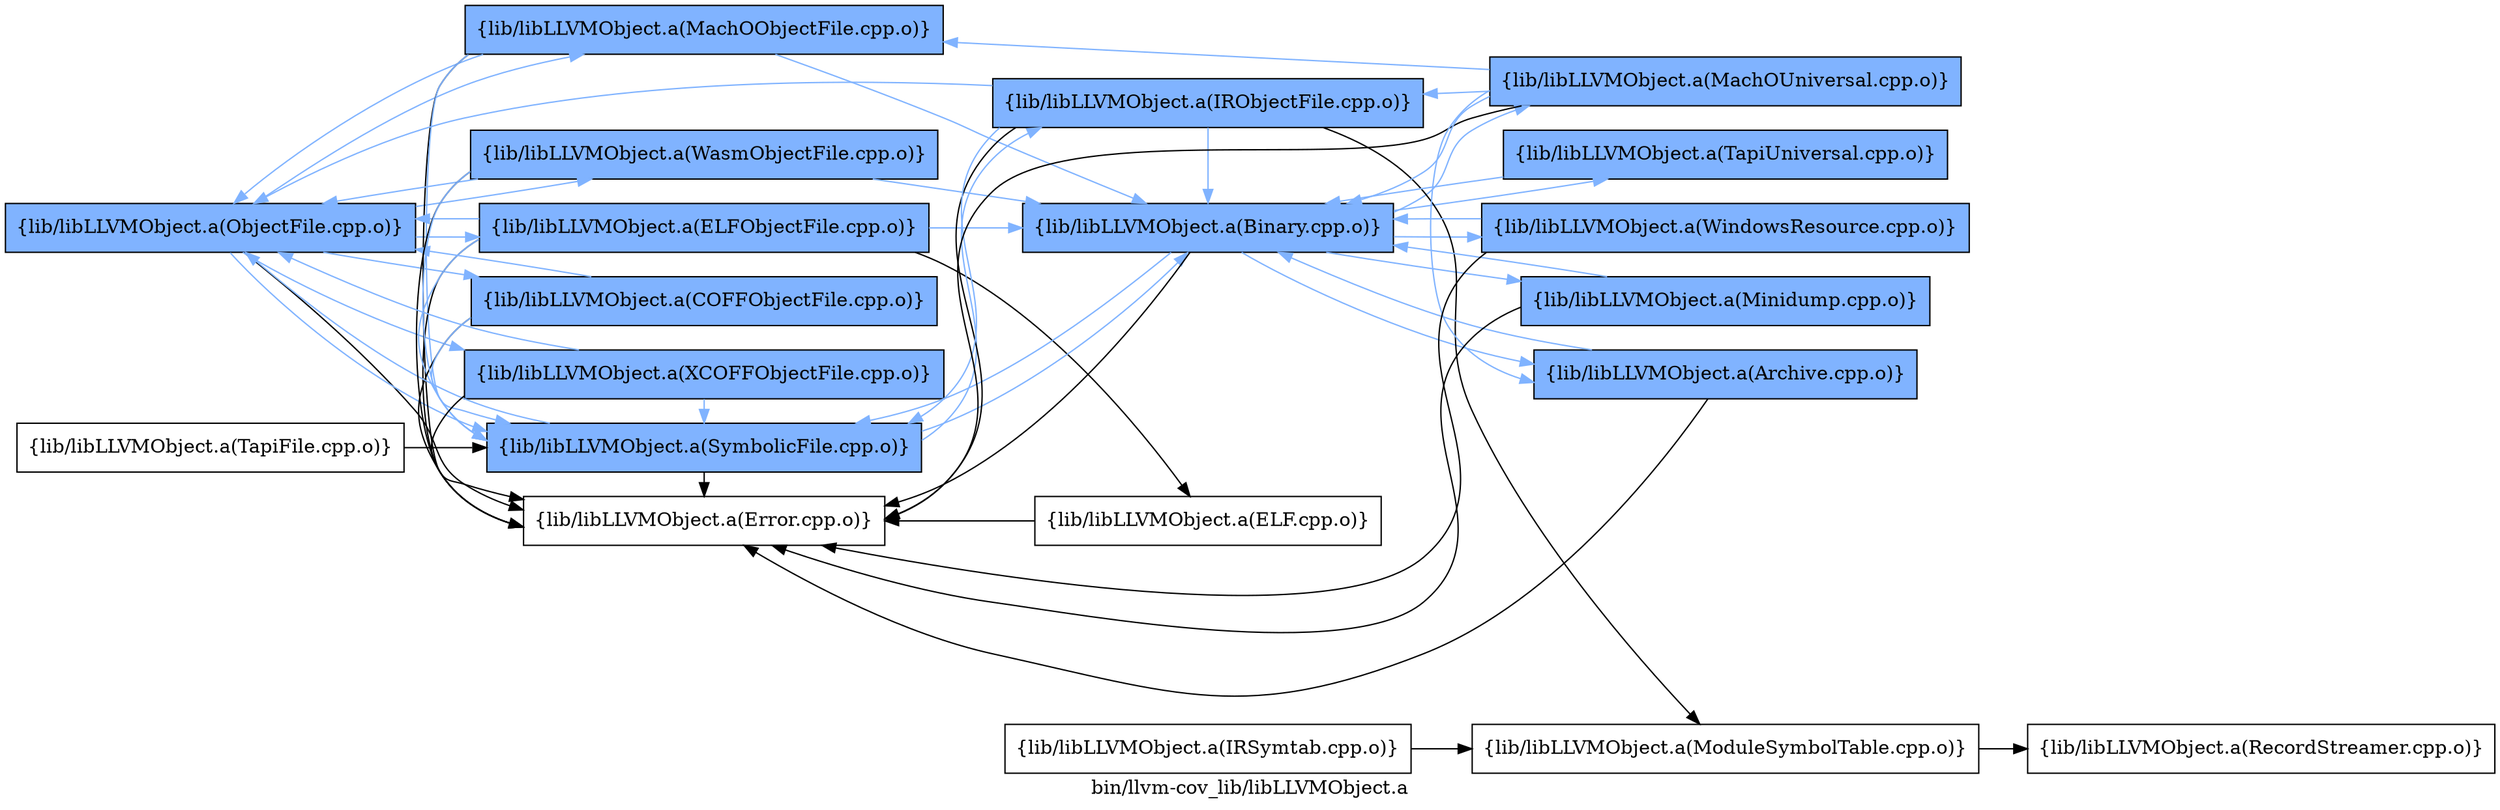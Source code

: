 digraph "bin/llvm-cov_lib/libLLVMObject.a" {
	label="bin/llvm-cov_lib/libLLVMObject.a";
	rankdir=LR;
	{ rank=same; Node0x562247c72a58;  }
	{ rank=same; Node0x562247c72288; Node0x562247c71b58; Node0x562247c732c8; Node0x562247c72378; Node0x562247c76568; Node0x562247c7a398; Node0x562247c78a98;  }
	{ rank=same; Node0x562247c78138; Node0x562247c739a8; Node0x562247c71e28;  }
	{ rank=same; Node0x562247c78958; Node0x562247c71bf8; Node0x562247c73a48; Node0x562247c758e8; Node0x562247c79678; Node0x562247c72aa8;  }
	{ rank=same; Node0x562247c72a58;  }
	{ rank=same; Node0x562247c72288; Node0x562247c71b58; Node0x562247c732c8; Node0x562247c72378; Node0x562247c76568; Node0x562247c7a398; Node0x562247c78a98;  }
	{ rank=same; Node0x562247c78138; Node0x562247c739a8; Node0x562247c71e28;  }
	{ rank=same; Node0x562247c78958; Node0x562247c71bf8; Node0x562247c73a48; Node0x562247c758e8; Node0x562247c79678; Node0x562247c72aa8;  }

	Node0x562247c72a58 [shape=record,shape=box,group=1,style=filled,fillcolor="0.600000 0.5 1",label="{lib/libLLVMObject.a(ObjectFile.cpp.o)}"];
	Node0x562247c72a58 -> Node0x562247c72288;
	Node0x562247c72a58 -> Node0x562247c71b58[color="0.600000 0.5 1"];
	Node0x562247c72a58 -> Node0x562247c732c8[color="0.600000 0.5 1"];
	Node0x562247c72a58 -> Node0x562247c72378[color="0.600000 0.5 1"];
	Node0x562247c72a58 -> Node0x562247c76568[color="0.600000 0.5 1"];
	Node0x562247c72a58 -> Node0x562247c7a398[color="0.600000 0.5 1"];
	Node0x562247c72a58 -> Node0x562247c78a98[color="0.600000 0.5 1"];
	Node0x562247c72288 [shape=record,shape=box,group=0,label="{lib/libLLVMObject.a(Error.cpp.o)}"];
	Node0x562247c71b58 [shape=record,shape=box,group=1,style=filled,fillcolor="0.600000 0.5 1",label="{lib/libLLVMObject.a(MachOObjectFile.cpp.o)}"];
	Node0x562247c71b58 -> Node0x562247c72a58[color="0.600000 0.5 1"];
	Node0x562247c71b58 -> Node0x562247c72288;
	Node0x562247c71b58 -> Node0x562247c78138[color="0.600000 0.5 1"];
	Node0x562247c71b58 -> Node0x562247c76568[color="0.600000 0.5 1"];
	Node0x562247c732c8 [shape=record,shape=box,group=1,style=filled,fillcolor="0.600000 0.5 1",label="{lib/libLLVMObject.a(ELFObjectFile.cpp.o)}"];
	Node0x562247c732c8 -> Node0x562247c72a58[color="0.600000 0.5 1"];
	Node0x562247c732c8 -> Node0x562247c72288;
	Node0x562247c732c8 -> Node0x562247c78138[color="0.600000 0.5 1"];
	Node0x562247c732c8 -> Node0x562247c739a8;
	Node0x562247c732c8 -> Node0x562247c76568[color="0.600000 0.5 1"];
	Node0x562247c72378 [shape=record,shape=box,group=1,style=filled,fillcolor="0.600000 0.5 1",label="{lib/libLLVMObject.a(COFFObjectFile.cpp.o)}"];
	Node0x562247c72378 -> Node0x562247c72a58[color="0.600000 0.5 1"];
	Node0x562247c72378 -> Node0x562247c72288;
	Node0x562247c72378 -> Node0x562247c76568[color="0.600000 0.5 1"];
	Node0x562247c76568 [shape=record,shape=box,group=1,style=filled,fillcolor="0.600000 0.5 1",label="{lib/libLLVMObject.a(SymbolicFile.cpp.o)}"];
	Node0x562247c76568 -> Node0x562247c72a58[color="0.600000 0.5 1"];
	Node0x562247c76568 -> Node0x562247c72288;
	Node0x562247c76568 -> Node0x562247c78138[color="0.600000 0.5 1"];
	Node0x562247c76568 -> Node0x562247c71e28[color="0.600000 0.5 1"];
	Node0x562247c7a398 [shape=record,shape=box,group=1,style=filled,fillcolor="0.600000 0.5 1",label="{lib/libLLVMObject.a(WasmObjectFile.cpp.o)}"];
	Node0x562247c7a398 -> Node0x562247c72a58[color="0.600000 0.5 1"];
	Node0x562247c7a398 -> Node0x562247c72288;
	Node0x562247c7a398 -> Node0x562247c78138[color="0.600000 0.5 1"];
	Node0x562247c7a398 -> Node0x562247c76568[color="0.600000 0.5 1"];
	Node0x562247c78a98 [shape=record,shape=box,group=1,style=filled,fillcolor="0.600000 0.5 1",label="{lib/libLLVMObject.a(XCOFFObjectFile.cpp.o)}"];
	Node0x562247c78a98 -> Node0x562247c72a58[color="0.600000 0.5 1"];
	Node0x562247c78a98 -> Node0x562247c72288;
	Node0x562247c78a98 -> Node0x562247c76568[color="0.600000 0.5 1"];
	Node0x562247c78138 [shape=record,shape=box,group=1,style=filled,fillcolor="0.600000 0.5 1",label="{lib/libLLVMObject.a(Binary.cpp.o)}"];
	Node0x562247c78138 -> Node0x562247c72288;
	Node0x562247c78138 -> Node0x562247c78958[color="0.600000 0.5 1"];
	Node0x562247c78138 -> Node0x562247c71bf8[color="0.600000 0.5 1"];
	Node0x562247c78138 -> Node0x562247c73a48[color="0.600000 0.5 1"];
	Node0x562247c78138 -> Node0x562247c76568[color="0.600000 0.5 1"];
	Node0x562247c78138 -> Node0x562247c758e8[color="0.600000 0.5 1"];
	Node0x562247c78138 -> Node0x562247c79678[color="0.600000 0.5 1"];
	Node0x562247c78958 [shape=record,shape=box,group=1,style=filled,fillcolor="0.600000 0.5 1",label="{lib/libLLVMObject.a(Archive.cpp.o)}"];
	Node0x562247c78958 -> Node0x562247c72288;
	Node0x562247c78958 -> Node0x562247c78138[color="0.600000 0.5 1"];
	Node0x562247c71bf8 [shape=record,shape=box,group=1,style=filled,fillcolor="0.600000 0.5 1",label="{lib/libLLVMObject.a(MachOUniversal.cpp.o)}"];
	Node0x562247c71bf8 -> Node0x562247c72288;
	Node0x562247c71bf8 -> Node0x562247c71b58[color="0.600000 0.5 1"];
	Node0x562247c71bf8 -> Node0x562247c78138[color="0.600000 0.5 1"];
	Node0x562247c71bf8 -> Node0x562247c78958[color="0.600000 0.5 1"];
	Node0x562247c71bf8 -> Node0x562247c71e28[color="0.600000 0.5 1"];
	Node0x562247c73a48 [shape=record,shape=box,group=1,style=filled,fillcolor="0.600000 0.5 1",label="{lib/libLLVMObject.a(Minidump.cpp.o)}"];
	Node0x562247c73a48 -> Node0x562247c72288;
	Node0x562247c73a48 -> Node0x562247c78138[color="0.600000 0.5 1"];
	Node0x562247c758e8 [shape=record,shape=box,group=1,style=filled,fillcolor="0.600000 0.5 1",label="{lib/libLLVMObject.a(TapiUniversal.cpp.o)}"];
	Node0x562247c758e8 -> Node0x562247c78138[color="0.600000 0.5 1"];
	Node0x562247c79678 [shape=record,shape=box,group=1,style=filled,fillcolor="0.600000 0.5 1",label="{lib/libLLVMObject.a(WindowsResource.cpp.o)}"];
	Node0x562247c79678 -> Node0x562247c72288;
	Node0x562247c79678 -> Node0x562247c78138[color="0.600000 0.5 1"];
	Node0x562247c71e28 [shape=record,shape=box,group=1,style=filled,fillcolor="0.600000 0.5 1",label="{lib/libLLVMObject.a(IRObjectFile.cpp.o)}"];
	Node0x562247c71e28 -> Node0x562247c72a58[color="0.600000 0.5 1"];
	Node0x562247c71e28 -> Node0x562247c72288;
	Node0x562247c71e28 -> Node0x562247c78138[color="0.600000 0.5 1"];
	Node0x562247c71e28 -> Node0x562247c72aa8;
	Node0x562247c71e28 -> Node0x562247c76568[color="0.600000 0.5 1"];
	Node0x562247c72aa8 [shape=record,shape=box,group=0,label="{lib/libLLVMObject.a(ModuleSymbolTable.cpp.o)}"];
	Node0x562247c72aa8 -> Node0x562247c771e8;
	Node0x562247c771e8 [shape=record,shape=box,group=0,label="{lib/libLLVMObject.a(RecordStreamer.cpp.o)}"];
	Node0x562247c74588 [shape=record,shape=box,group=0,label="{lib/libLLVMObject.a(IRSymtab.cpp.o)}"];
	Node0x562247c74588 -> Node0x562247c72aa8;
	Node0x562247c739a8 [shape=record,shape=box,group=0,label="{lib/libLLVMObject.a(ELF.cpp.o)}"];
	Node0x562247c739a8 -> Node0x562247c72288;
	Node0x562247c79c68 [shape=record,shape=box,group=0,label="{lib/libLLVMObject.a(TapiFile.cpp.o)}"];
	Node0x562247c79c68 -> Node0x562247c76568;
}
